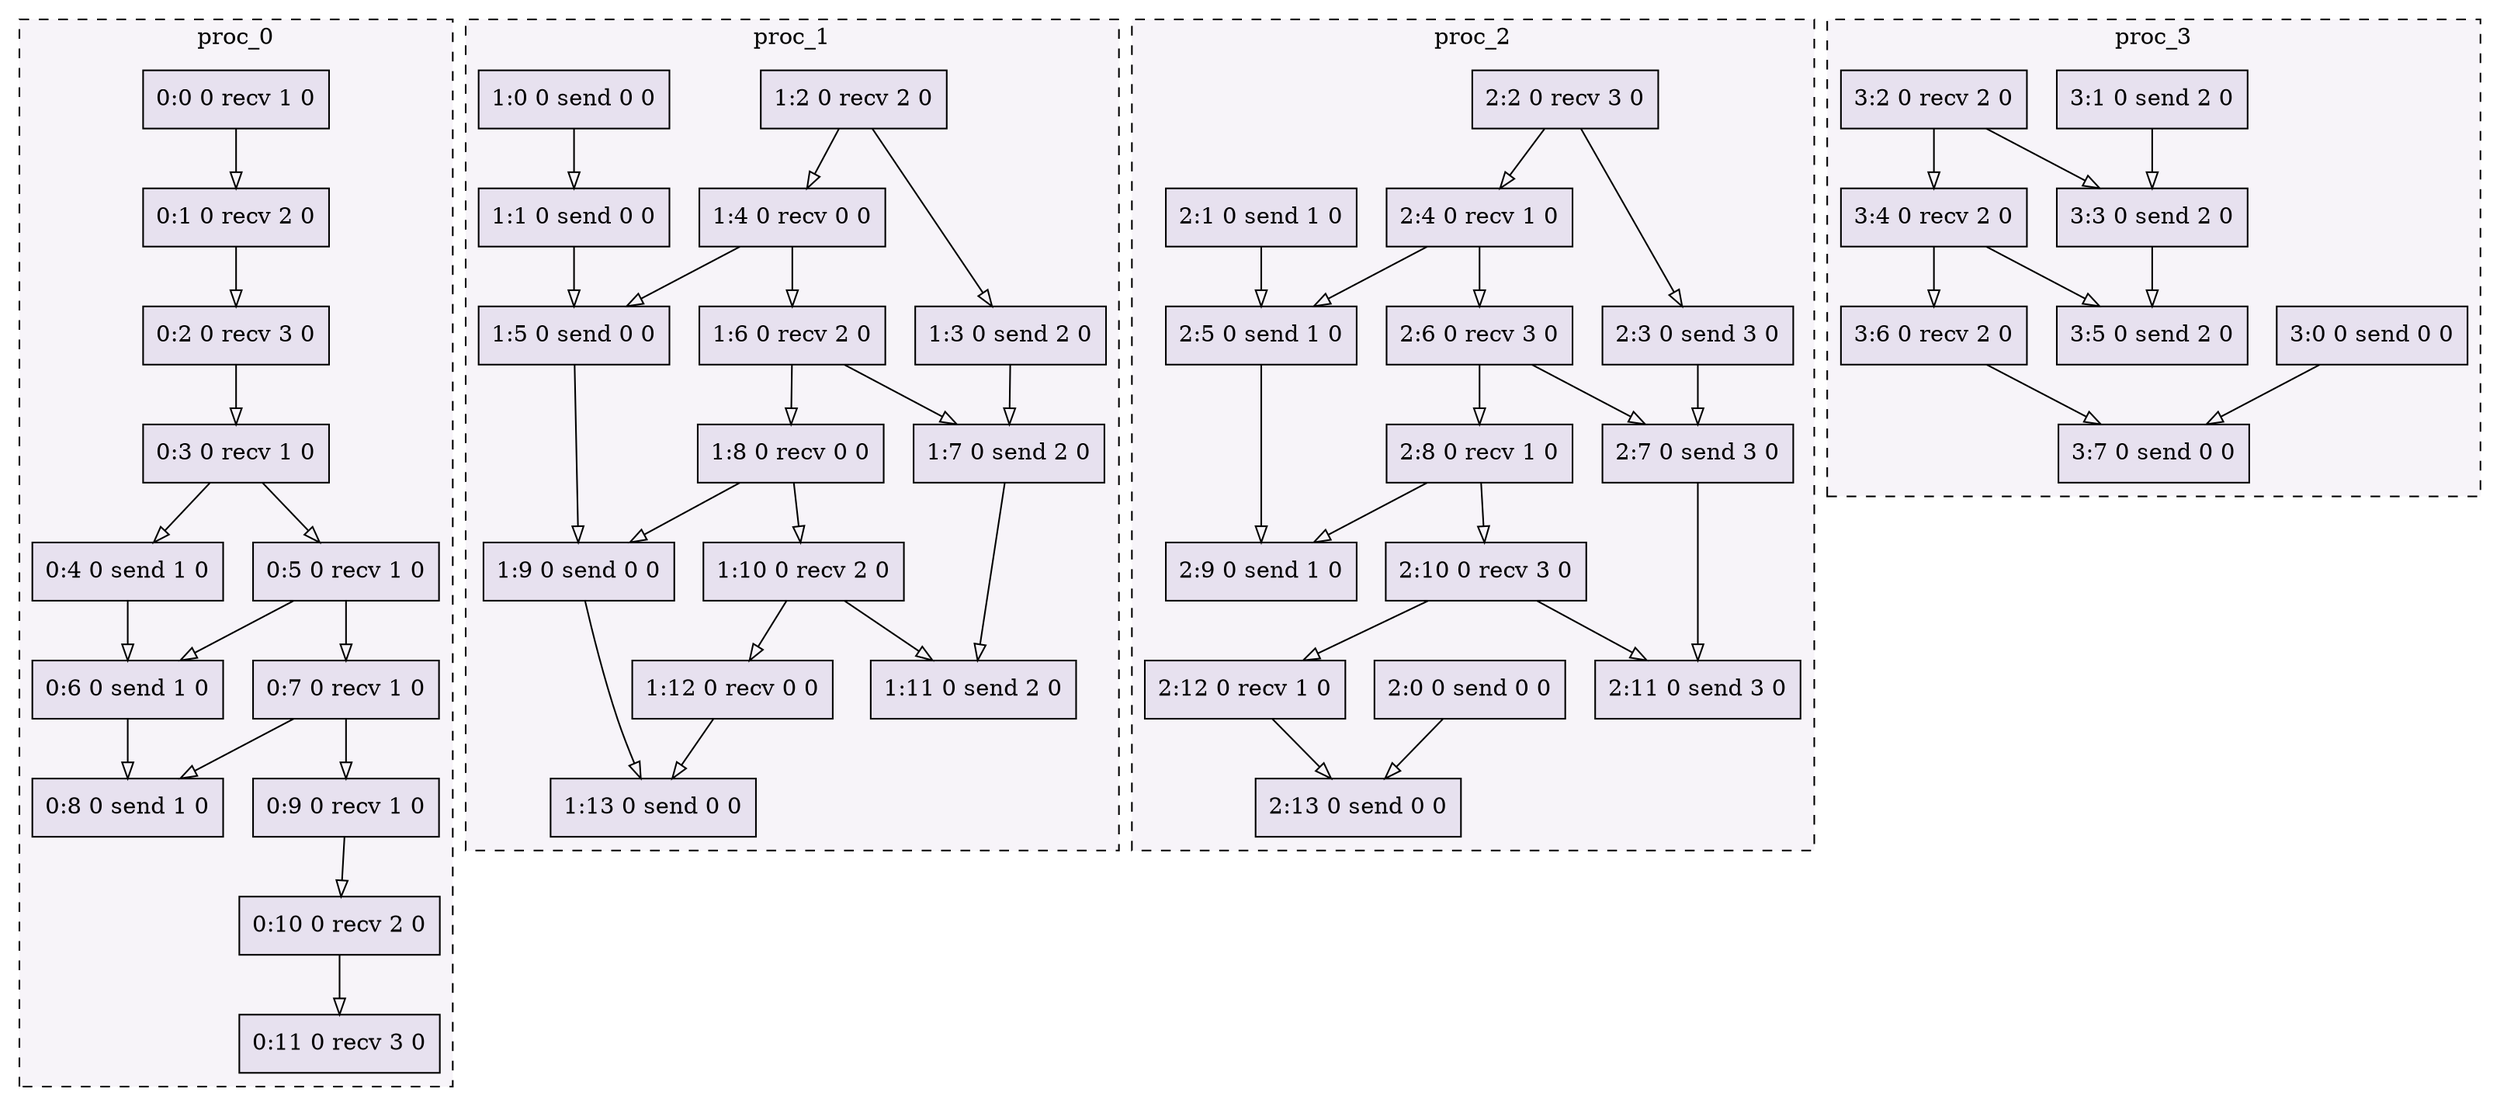 digraph{node[shape=record style=filled colorscheme=purd9 fillcolor=2];subgraph cluster0{style=dashed;colorscheme=purd9;bgcolor=1;edge[arrowhead=empty];label=proc_0;0[label="0:0 0 recv 1 0"];1[label="0:1 0 recv 2 0"];2[label="0:2 0 recv 3 0"];3[label="0:3 0 recv 1 0"];4[label="0:4 0 send 1 0"];5[label="0:5 0 recv 1 0"];6[label="0:6 0 send 1 0"];7[label="0:7 0 recv 1 0"];8[label="0:8 0 send 1 0"];9[label="0:9 0 recv 1 0"];10[label="0:10 0 recv 2 0"];11[label="0:11 0 recv 3 0"];0->1;1->2;2->3;3->4;3->5;5->6;4->6;5->7;7->8;6->8;7->9;9->10;10->11;}subgraph cluster1{style=dashed;colorscheme=purd9;bgcolor=1;edge[arrowhead=empty];label=proc_1;12[label="1:0 0 send 0 0"];13[label="1:1 0 send 0 0"];14[label="1:2 0 recv 2 0"];15[label="1:3 0 send 2 0"];16[label="1:4 0 recv 0 0"];17[label="1:5 0 send 0 0"];18[label="1:6 0 recv 2 0"];19[label="1:7 0 send 2 0"];20[label="1:8 0 recv 0 0"];21[label="1:9 0 send 0 0"];22[label="1:10 0 recv 2 0"];23[label="1:11 0 send 2 0"];24[label="1:12 0 recv 0 0"];25[label="1:13 0 send 0 0"];12->13;14->15;14->16;16->17;13->17;16->18;18->19;15->19;18->20;20->21;17->21;20->22;22->23;19->23;22->24;24->25;21->25;}subgraph cluster2{style=dashed;colorscheme=purd9;bgcolor=1;edge[arrowhead=empty];label=proc_2;26[label="2:0 0 send 0 0"];27[label="2:1 0 send 1 0"];28[label="2:2 0 recv 3 0"];29[label="2:3 0 send 3 0"];30[label="2:4 0 recv 1 0"];31[label="2:5 0 send 1 0"];32[label="2:6 0 recv 3 0"];33[label="2:7 0 send 3 0"];34[label="2:8 0 recv 1 0"];35[label="2:9 0 send 1 0"];36[label="2:10 0 recv 3 0"];37[label="2:11 0 send 3 0"];38[label="2:12 0 recv 1 0"];39[label="2:13 0 send 0 0"];28->29;28->30;30->31;27->31;30->32;32->33;29->33;32->34;34->35;31->35;34->36;36->37;33->37;36->38;38->39;26->39;}subgraph cluster3{style=dashed;colorscheme=purd9;bgcolor=1;edge[arrowhead=empty];label=proc_3;40[label="3:0 0 send 0 0"];41[label="3:1 0 send 2 0"];42[label="3:2 0 recv 2 0"];43[label="3:3 0 send 2 0"];44[label="3:4 0 recv 2 0"];45[label="3:5 0 send 2 0"];46[label="3:6 0 recv 2 0"];47[label="3:7 0 send 0 0"];42->43;41->43;42->44;44->45;43->45;44->46;46->47;40->47;}}